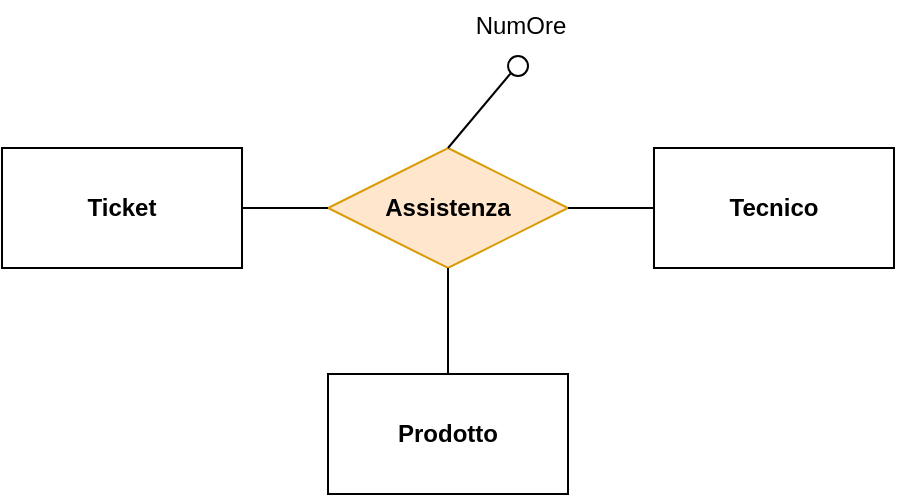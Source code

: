 <mxfile version="20.2.3" type="device"><diagram id="xbu3tXLKeLMQ23kZJsOQ" name="Pagina-1"><mxGraphModel dx="1038" dy="641" grid="0" gridSize="10" guides="1" tooltips="1" connect="1" arrows="1" fold="1" page="1" pageScale="1" pageWidth="827" pageHeight="1169" math="0" shadow="0"><root><mxCell id="0"/><mxCell id="1" parent="0"/><mxCell id="IeXrbpiMytn9uWoW7aS1-1" value="&lt;b&gt;Assistenza&lt;/b&gt;" style="shape=rhombus;perimeter=rhombusPerimeter;whiteSpace=wrap;html=1;align=center;fillColor=#ffe6cc;strokeColor=#d79b00;" parent="1" vertex="1"><mxGeometry x="330" y="120" width="120" height="60" as="geometry"/></mxCell><mxCell id="IeXrbpiMytn9uWoW7aS1-5" value="" style="ellipse;whiteSpace=wrap;html=1;aspect=fixed;" parent="1" vertex="1"><mxGeometry x="420" y="74" width="10" height="10" as="geometry"/></mxCell><mxCell id="IeXrbpiMytn9uWoW7aS1-6" value="NumOre" style="text;html=1;align=center;verticalAlign=middle;resizable=0;points=[];autosize=1;strokeColor=none;fillColor=none;" parent="1" vertex="1"><mxGeometry x="394" y="46" width="63" height="26" as="geometry"/></mxCell><mxCell id="aG-XaaG7eluq0Z_pgT6s-1" value="&lt;b&gt;Ticket&lt;/b&gt;" style="rounded=0;whiteSpace=wrap;html=1;" parent="1" vertex="1"><mxGeometry x="167" y="120" width="120" height="60" as="geometry"/></mxCell><mxCell id="aG-XaaG7eluq0Z_pgT6s-2" value="&lt;b&gt;Tecnico&lt;/b&gt;" style="rounded=0;whiteSpace=wrap;html=1;" parent="1" vertex="1"><mxGeometry x="493" y="120" width="120" height="60" as="geometry"/></mxCell><mxCell id="aG-XaaG7eluq0Z_pgT6s-3" value="" style="endArrow=none;html=1;rounded=0;entryX=1;entryY=0.5;entryDx=0;entryDy=0;exitX=0;exitY=0.5;exitDx=0;exitDy=0;" parent="1" source="IeXrbpiMytn9uWoW7aS1-1" target="aG-XaaG7eluq0Z_pgT6s-1" edge="1"><mxGeometry width="50" height="50" relative="1" as="geometry"><mxPoint x="387" y="355" as="sourcePoint"/><mxPoint x="437" y="305" as="targetPoint"/></mxGeometry></mxCell><mxCell id="aG-XaaG7eluq0Z_pgT6s-4" value="" style="endArrow=none;html=1;rounded=0;entryX=1;entryY=0.5;entryDx=0;entryDy=0;exitX=0;exitY=0.5;exitDx=0;exitDy=0;" parent="1" source="aG-XaaG7eluq0Z_pgT6s-2" target="IeXrbpiMytn9uWoW7aS1-1" edge="1"><mxGeometry width="50" height="50" relative="1" as="geometry"><mxPoint x="340" y="160" as="sourcePoint"/><mxPoint x="297" y="160" as="targetPoint"/></mxGeometry></mxCell><mxCell id="bWzRN3NEmhNnG-6m7A5Z-1" value="" style="endArrow=none;html=1;rounded=0;entryX=0;entryY=1;entryDx=0;entryDy=0;exitX=0.5;exitY=0;exitDx=0;exitDy=0;" edge="1" parent="1" source="IeXrbpiMytn9uWoW7aS1-1" target="IeXrbpiMytn9uWoW7aS1-5"><mxGeometry width="50" height="50" relative="1" as="geometry"><mxPoint x="387" y="355" as="sourcePoint"/><mxPoint x="437" y="305" as="targetPoint"/></mxGeometry></mxCell><mxCell id="bWzRN3NEmhNnG-6m7A5Z-2" value="&lt;b&gt;Prodotto&lt;/b&gt;" style="rounded=0;whiteSpace=wrap;html=1;" vertex="1" parent="1"><mxGeometry x="330" y="233" width="120" height="60" as="geometry"/></mxCell><mxCell id="bWzRN3NEmhNnG-6m7A5Z-3" value="" style="endArrow=none;html=1;rounded=0;entryX=0.5;entryY=1;entryDx=0;entryDy=0;exitX=0.5;exitY=0;exitDx=0;exitDy=0;" edge="1" parent="1" source="bWzRN3NEmhNnG-6m7A5Z-2" target="IeXrbpiMytn9uWoW7aS1-1"><mxGeometry width="50" height="50" relative="1" as="geometry"><mxPoint x="392" y="240" as="sourcePoint"/><mxPoint x="437" y="305" as="targetPoint"/></mxGeometry></mxCell></root></mxGraphModel></diagram></mxfile>